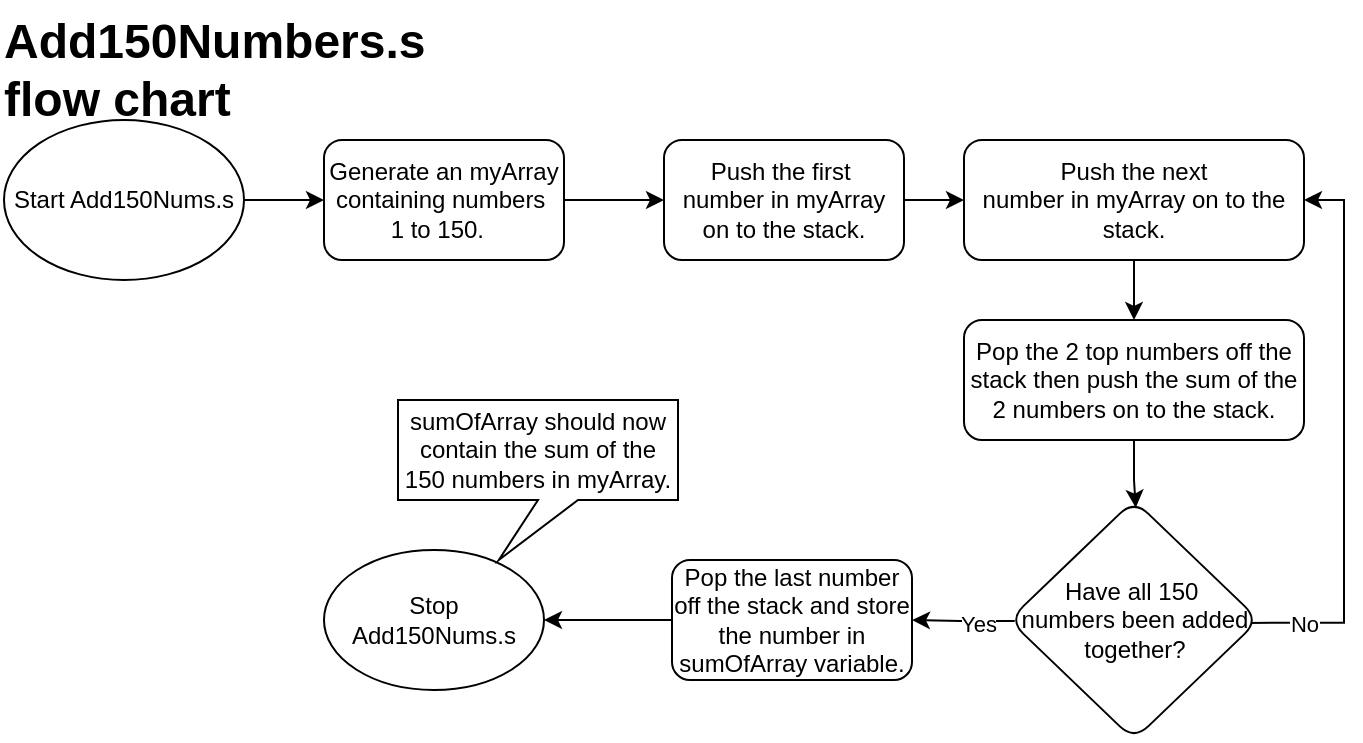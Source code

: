 <mxfile version="24.8.0">
  <diagram id="C5RBs43oDa-KdzZeNtuy" name="Page-1">
    <mxGraphModel dx="789" dy="345" grid="1" gridSize="10" guides="1" tooltips="1" connect="1" arrows="1" fold="1" page="1" pageScale="1" pageWidth="827" pageHeight="1169" math="0" shadow="0">
      <root>
        <mxCell id="WIyWlLk6GJQsqaUBKTNV-0" />
        <mxCell id="WIyWlLk6GJQsqaUBKTNV-1" parent="WIyWlLk6GJQsqaUBKTNV-0" />
        <mxCell id="80Q0q_pPlhcz2nu9SwjC-2" style="edgeStyle=orthogonalEdgeStyle;rounded=0;orthogonalLoop=1;jettySize=auto;html=1;entryX=0;entryY=0.5;entryDx=0;entryDy=0;" parent="WIyWlLk6GJQsqaUBKTNV-1" source="80Q0q_pPlhcz2nu9SwjC-0" target="80Q0q_pPlhcz2nu9SwjC-1" edge="1">
          <mxGeometry relative="1" as="geometry" />
        </mxCell>
        <mxCell id="80Q0q_pPlhcz2nu9SwjC-0" value="Start Add150Nums.s" style="ellipse;whiteSpace=wrap;html=1;" parent="WIyWlLk6GJQsqaUBKTNV-1" vertex="1">
          <mxGeometry x="80" y="150" width="120" height="80" as="geometry" />
        </mxCell>
        <mxCell id="80Q0q_pPlhcz2nu9SwjC-5" value="" style="edgeStyle=orthogonalEdgeStyle;rounded=0;orthogonalLoop=1;jettySize=auto;html=1;" parent="WIyWlLk6GJQsqaUBKTNV-1" source="80Q0q_pPlhcz2nu9SwjC-1" target="80Q0q_pPlhcz2nu9SwjC-4" edge="1">
          <mxGeometry relative="1" as="geometry" />
        </mxCell>
        <mxCell id="80Q0q_pPlhcz2nu9SwjC-1" value="Generate an myArray containing numbers&amp;nbsp;&lt;div&gt;1 to 150.&amp;nbsp;&amp;nbsp;&lt;/div&gt;" style="rounded=1;whiteSpace=wrap;html=1;" parent="WIyWlLk6GJQsqaUBKTNV-1" vertex="1">
          <mxGeometry x="240" y="160" width="120" height="60" as="geometry" />
        </mxCell>
        <mxCell id="80Q0q_pPlhcz2nu9SwjC-7" value="" style="edgeStyle=orthogonalEdgeStyle;rounded=0;orthogonalLoop=1;jettySize=auto;html=1;" parent="WIyWlLk6GJQsqaUBKTNV-1" source="80Q0q_pPlhcz2nu9SwjC-4" target="80Q0q_pPlhcz2nu9SwjC-6" edge="1">
          <mxGeometry relative="1" as="geometry" />
        </mxCell>
        <mxCell id="80Q0q_pPlhcz2nu9SwjC-4" value="Push the first&amp;nbsp;&lt;div&gt;number in myArray on to the stack.&lt;/div&gt;" style="rounded=1;whiteSpace=wrap;html=1;" parent="WIyWlLk6GJQsqaUBKTNV-1" vertex="1">
          <mxGeometry x="410" y="160" width="120" height="60" as="geometry" />
        </mxCell>
        <mxCell id="4xvovBJzLx_PFsw7tOXm-3" style="edgeStyle=orthogonalEdgeStyle;rounded=0;orthogonalLoop=1;jettySize=auto;html=1;entryX=0.5;entryY=0;entryDx=0;entryDy=0;" edge="1" parent="WIyWlLk6GJQsqaUBKTNV-1" source="80Q0q_pPlhcz2nu9SwjC-6" target="4xvovBJzLx_PFsw7tOXm-2">
          <mxGeometry relative="1" as="geometry" />
        </mxCell>
        <mxCell id="80Q0q_pPlhcz2nu9SwjC-6" value="Push the next&lt;div&gt;number in myArray on to the stack.&lt;/div&gt;" style="whiteSpace=wrap;html=1;rounded=1;" parent="WIyWlLk6GJQsqaUBKTNV-1" vertex="1">
          <mxGeometry x="560" y="160" width="170" height="60" as="geometry" />
        </mxCell>
        <mxCell id="80Q0q_pPlhcz2nu9SwjC-10" style="edgeStyle=orthogonalEdgeStyle;rounded=0;orthogonalLoop=1;jettySize=auto;html=1;entryX=1;entryY=0.5;entryDx=0;entryDy=0;exitX=0.957;exitY=0.512;exitDx=0;exitDy=0;exitPerimeter=0;" parent="WIyWlLk6GJQsqaUBKTNV-1" source="80Q0q_pPlhcz2nu9SwjC-8" target="80Q0q_pPlhcz2nu9SwjC-6" edge="1">
          <mxGeometry relative="1" as="geometry">
            <Array as="points">
              <mxPoint x="750" y="401" />
              <mxPoint x="750" y="190" />
            </Array>
          </mxGeometry>
        </mxCell>
        <mxCell id="80Q0q_pPlhcz2nu9SwjC-12" value="No" style="edgeLabel;html=1;align=center;verticalAlign=middle;resizable=0;points=[];" parent="80Q0q_pPlhcz2nu9SwjC-10" vertex="1" connectable="0">
          <mxGeometry x="-0.76" y="1" relative="1" as="geometry">
            <mxPoint x="-6" y="1" as="offset" />
          </mxGeometry>
        </mxCell>
        <mxCell id="80Q0q_pPlhcz2nu9SwjC-15" value="" style="edgeStyle=orthogonalEdgeStyle;rounded=0;orthogonalLoop=1;jettySize=auto;html=1;exitX=0.023;exitY=0.504;exitDx=0;exitDy=0;exitPerimeter=0;" parent="WIyWlLk6GJQsqaUBKTNV-1" source="80Q0q_pPlhcz2nu9SwjC-8" target="80Q0q_pPlhcz2nu9SwjC-14" edge="1">
          <mxGeometry relative="1" as="geometry" />
        </mxCell>
        <mxCell id="80Q0q_pPlhcz2nu9SwjC-18" value="Yes" style="edgeLabel;html=1;align=center;verticalAlign=middle;resizable=0;points=[];" parent="80Q0q_pPlhcz2nu9SwjC-15" vertex="1" connectable="0">
          <mxGeometry x="-0.296" y="1" relative="1" as="geometry">
            <mxPoint as="offset" />
          </mxGeometry>
        </mxCell>
        <mxCell id="80Q0q_pPlhcz2nu9SwjC-8" value="&lt;div&gt;Have all 150&amp;nbsp;&lt;/div&gt;&lt;div&gt;&lt;span style=&quot;background-color: initial;&quot;&gt;numbers been&amp;nbsp;&lt;/span&gt;&lt;span style=&quot;background-color: initial;&quot;&gt;added&lt;/span&gt;&lt;/div&gt;&lt;div&gt;&lt;span style=&quot;background-color: initial;&quot;&gt;together?&lt;/span&gt;&lt;/div&gt;" style="rhombus;whiteSpace=wrap;html=1;rounded=1;" parent="WIyWlLk6GJQsqaUBKTNV-1" vertex="1">
          <mxGeometry x="582.5" y="340" width="125" height="120" as="geometry" />
        </mxCell>
        <mxCell id="80Q0q_pPlhcz2nu9SwjC-17" value="" style="edgeStyle=orthogonalEdgeStyle;rounded=0;orthogonalLoop=1;jettySize=auto;html=1;" parent="WIyWlLk6GJQsqaUBKTNV-1" source="80Q0q_pPlhcz2nu9SwjC-14" target="80Q0q_pPlhcz2nu9SwjC-16" edge="1">
          <mxGeometry relative="1" as="geometry" />
        </mxCell>
        <mxCell id="80Q0q_pPlhcz2nu9SwjC-14" value="Pop the last number off the stack and store the number in sumOfArray variable." style="whiteSpace=wrap;html=1;rounded=1;" parent="WIyWlLk6GJQsqaUBKTNV-1" vertex="1">
          <mxGeometry x="414" y="370" width="120" height="60" as="geometry" />
        </mxCell>
        <mxCell id="80Q0q_pPlhcz2nu9SwjC-16" value="Stop Add150Nums.s" style="ellipse;whiteSpace=wrap;html=1;rounded=1;" parent="WIyWlLk6GJQsqaUBKTNV-1" vertex="1">
          <mxGeometry x="240" y="365" width="110" height="70" as="geometry" />
        </mxCell>
        <mxCell id="80Q0q_pPlhcz2nu9SwjC-19" value="sumOfArray should now contain the sum of the 150 numbers in myArray." style="shape=callout;whiteSpace=wrap;html=1;perimeter=calloutPerimeter;position2=0.36;" parent="WIyWlLk6GJQsqaUBKTNV-1" vertex="1">
          <mxGeometry x="277" y="290" width="140" height="80" as="geometry" />
        </mxCell>
        <mxCell id="80Q0q_pPlhcz2nu9SwjC-20" value="&lt;h1 style=&quot;margin-top: 0px;&quot;&gt;&lt;span style=&quot;background-color: initial;&quot;&gt;Add150Numbers.s flow chart&lt;/span&gt;&lt;/h1&gt;" style="text;html=1;whiteSpace=wrap;overflow=hidden;rounded=0;" parent="WIyWlLk6GJQsqaUBKTNV-1" vertex="1">
          <mxGeometry x="78" y="90" width="220" height="60" as="geometry" />
        </mxCell>
        <mxCell id="4xvovBJzLx_PFsw7tOXm-2" value="Pop the 2 top numbers off the stack then push the sum of the 2 numbers on to the stack." style="rounded=1;whiteSpace=wrap;html=1;" vertex="1" parent="WIyWlLk6GJQsqaUBKTNV-1">
          <mxGeometry x="560" y="250" width="170" height="60" as="geometry" />
        </mxCell>
        <mxCell id="4xvovBJzLx_PFsw7tOXm-4" style="edgeStyle=orthogonalEdgeStyle;rounded=0;orthogonalLoop=1;jettySize=auto;html=1;entryX=0.507;entryY=0.032;entryDx=0;entryDy=0;entryPerimeter=0;" edge="1" parent="WIyWlLk6GJQsqaUBKTNV-1" source="4xvovBJzLx_PFsw7tOXm-2" target="80Q0q_pPlhcz2nu9SwjC-8">
          <mxGeometry relative="1" as="geometry">
            <mxPoint x="645" y="360" as="targetPoint" />
          </mxGeometry>
        </mxCell>
      </root>
    </mxGraphModel>
  </diagram>
</mxfile>
